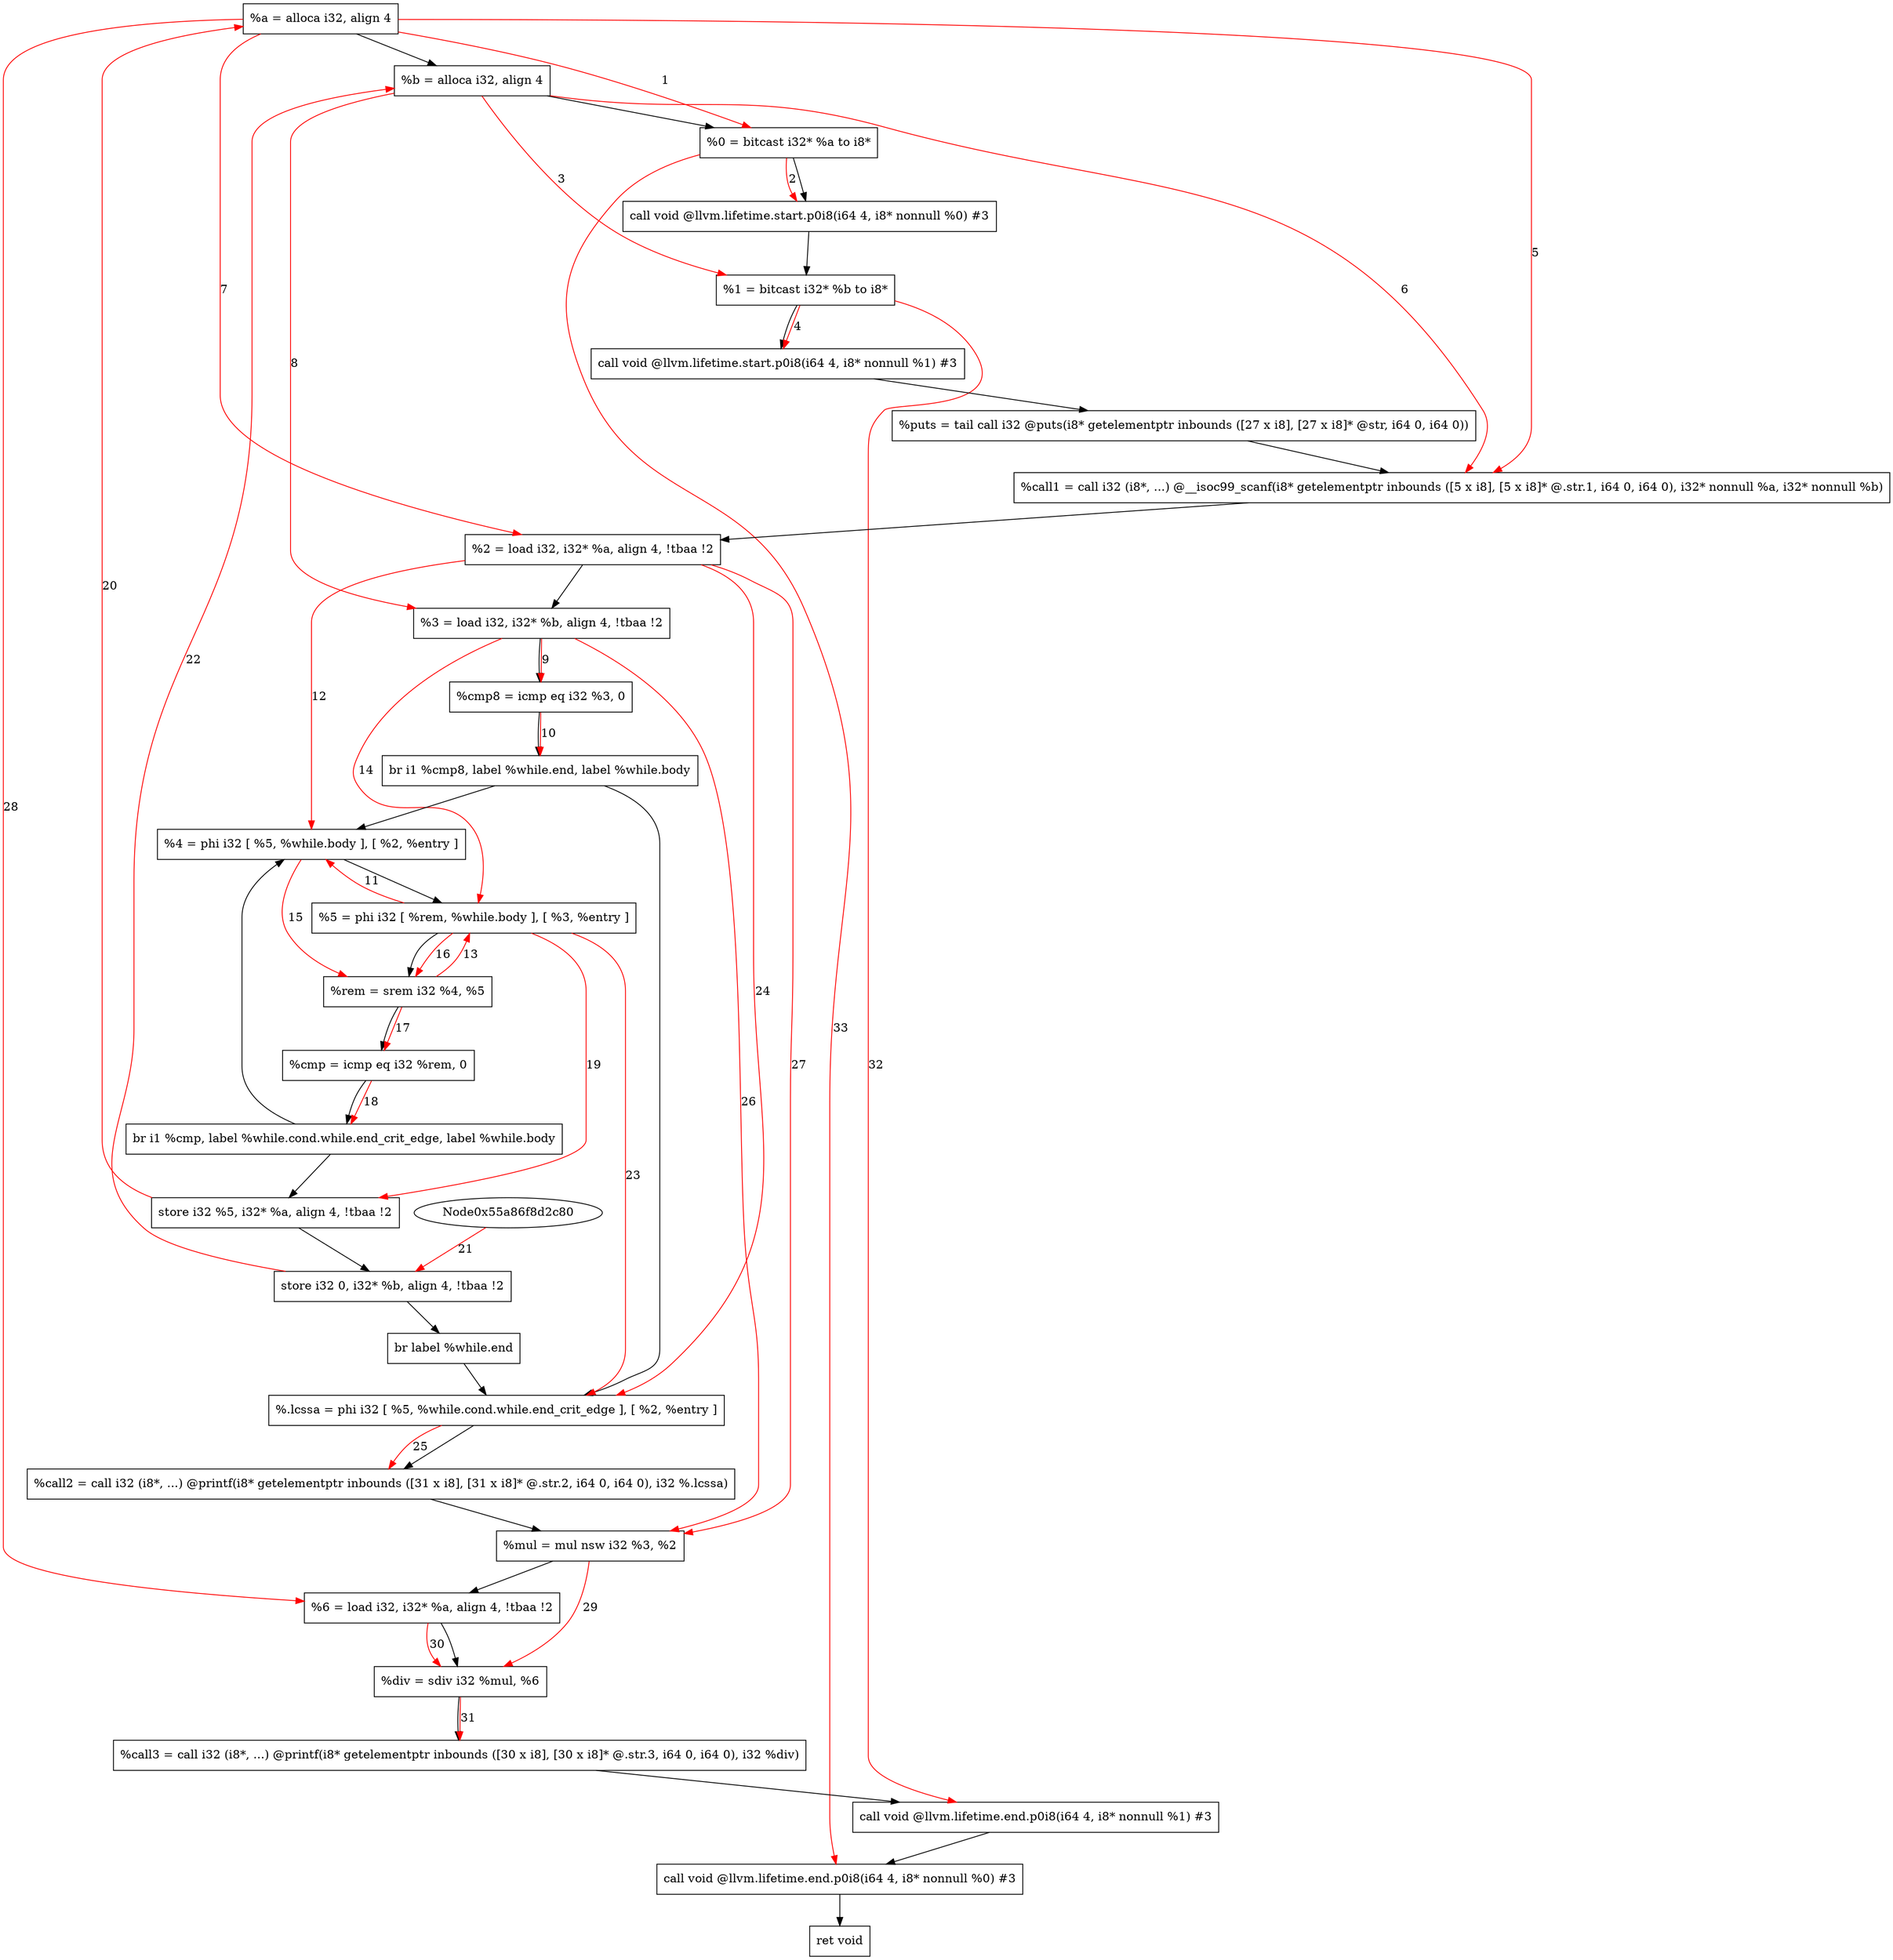 digraph "CDFG for'func' function" {
	Node0x55a86f8d0238[shape=record, label="  %a = alloca i32, align 4"]
	Node0x55a86f8d08f8[shape=record, label="  %b = alloca i32, align 4"]
	Node0x55a86f8d0978[shape=record, label="  %0 = bitcast i32* %a to i8*"]
	Node0x55a86f8d0dd8[shape=record, label="  call void @llvm.lifetime.start.p0i8(i64 4, i8* nonnull %0) #3"]
	Node0x55a86f8d0eb8[shape=record, label="  %1 = bitcast i32* %b to i8*"]
	Node0x55a86f8d0fb8[shape=record, label="  call void @llvm.lifetime.start.p0i8(i64 4, i8* nonnull %1) #3"]
	Node0x55a86f8d1380[shape=record, label="  %puts = tail call i32 @puts(i8* getelementptr inbounds ([27 x i8], [27 x i8]* @str, i64 0, i64 0))"]
	Node0x55a86f8d1630[shape=record, label="  %call1 = call i32 (i8*, ...) @__isoc99_scanf(i8* getelementptr inbounds ([5 x i8], [5 x i8]* @.str.1, i64 0, i64 0), i32* nonnull %a, i32* nonnull %b)"]
	Node0x55a86f8d16e8[shape=record, label="  %2 = load i32, i32* %a, align 4, !tbaa !2"]
	Node0x55a86f8d2628[shape=record, label="  %3 = load i32, i32* %b, align 4, !tbaa !2"]
	Node0x55a86f8d2ce0[shape=record, label="  %cmp8 = icmp eq i32 %3, 0"]
	Node0x55a86f865468[shape=record, label="  br i1 %cmp8, label %while.end, label %while.body"]
	Node0x55a86f8d2f58[shape=record, label="  %4 = phi i32 [ %5, %while.body ], [ %2, %entry ]"]
	Node0x55a86f8d3068[shape=record, label="  %5 = phi i32 [ %rem, %while.body ], [ %3, %entry ]"]
	Node0x55a86f8d3130[shape=record, label="  %rem = srem i32 %4, %5"]
	Node0x55a86f8d31a0[shape=record, label="  %cmp = icmp eq i32 %rem, 0"]
	Node0x55a86f865588[shape=record, label="  br i1 %cmp, label %while.cond.while.end_crit_edge, label %while.body"]
	Node0x55a86f8d32b0[shape=record, label="  store i32 %5, i32* %a, align 4, !tbaa !2"]
	Node0x55a86f8d3330[shape=record, label="  store i32 0, i32* %b, align 4, !tbaa !2"]
	Node0x55a86f8d2e98[shape=record, label="  br label %while.end"]
	Node0x55a86f8d3388[shape=record, label="  %.lcssa = phi i32 [ %5, %while.cond.while.end_crit_edge ], [ %2, %entry ]"]
	Node0x55a86f8d35b8[shape=record, label="  %call2 = call i32 (i8*, ...) @printf(i8* getelementptr inbounds ([31 x i8], [31 x i8]* @.str.2, i64 0, i64 0), i32 %.lcssa)"]
	Node0x55a86f8d3850[shape=record, label="  %mul = mul nsw i32 %3, %2"]
	Node0x55a86f8d38c8[shape=record, label="  %6 = load i32, i32* %a, align 4, !tbaa !2"]
	Node0x55a86f8d3940[shape=record, label="  %div = sdiv i32 %mul, %6"]
	Node0x55a86f8d3a88[shape=record, label="  %call3 = call i32 (i8*, ...) @printf(i8* getelementptr inbounds ([30 x i8], [30 x i8]* @.str.3, i64 0, i64 0), i32 %div)"]
	Node0x55a86f8d3cf8[shape=record, label="  call void @llvm.lifetime.end.p0i8(i64 4, i8* nonnull %1) #3"]
	Node0x55a86f8d3e58[shape=record, label="  call void @llvm.lifetime.end.p0i8(i64 4, i8* nonnull %0) #3"]
	Node0x55a86f8d3f00[shape=record, label="  ret void"]
	Node0x55a86f8d0238 -> Node0x55a86f8d08f8
	Node0x55a86f8d08f8 -> Node0x55a86f8d0978
	Node0x55a86f8d0978 -> Node0x55a86f8d0dd8
	Node0x55a86f8d0dd8 -> Node0x55a86f8d0eb8
	Node0x55a86f8d0eb8 -> Node0x55a86f8d0fb8
	Node0x55a86f8d0fb8 -> Node0x55a86f8d1380
	Node0x55a86f8d1380 -> Node0x55a86f8d1630
	Node0x55a86f8d1630 -> Node0x55a86f8d16e8
	Node0x55a86f8d16e8 -> Node0x55a86f8d2628
	Node0x55a86f8d2628 -> Node0x55a86f8d2ce0
	Node0x55a86f8d2ce0 -> Node0x55a86f865468
	Node0x55a86f865468 -> Node0x55a86f8d3388
	Node0x55a86f865468 -> Node0x55a86f8d2f58
	Node0x55a86f8d2f58 -> Node0x55a86f8d3068
	Node0x55a86f8d3068 -> Node0x55a86f8d3130
	Node0x55a86f8d3130 -> Node0x55a86f8d31a0
	Node0x55a86f8d31a0 -> Node0x55a86f865588
	Node0x55a86f865588 -> Node0x55a86f8d32b0
	Node0x55a86f865588 -> Node0x55a86f8d2f58
	Node0x55a86f8d32b0 -> Node0x55a86f8d3330
	Node0x55a86f8d3330 -> Node0x55a86f8d2e98
	Node0x55a86f8d2e98 -> Node0x55a86f8d3388
	Node0x55a86f8d3388 -> Node0x55a86f8d35b8
	Node0x55a86f8d35b8 -> Node0x55a86f8d3850
	Node0x55a86f8d3850 -> Node0x55a86f8d38c8
	Node0x55a86f8d38c8 -> Node0x55a86f8d3940
	Node0x55a86f8d3940 -> Node0x55a86f8d3a88
	Node0x55a86f8d3a88 -> Node0x55a86f8d3cf8
	Node0x55a86f8d3cf8 -> Node0x55a86f8d3e58
	Node0x55a86f8d3e58 -> Node0x55a86f8d3f00
edge [color=red]
	Node0x55a86f8d0238 -> Node0x55a86f8d0978[label="1"]
	Node0x55a86f8d0978 -> Node0x55a86f8d0dd8[label="2"]
	Node0x55a86f8d08f8 -> Node0x55a86f8d0eb8[label="3"]
	Node0x55a86f8d0eb8 -> Node0x55a86f8d0fb8[label="4"]
	Node0x55a86f8d0238 -> Node0x55a86f8d1630[label="5"]
	Node0x55a86f8d08f8 -> Node0x55a86f8d1630[label="6"]
	Node0x55a86f8d0238 -> Node0x55a86f8d16e8[label="7"]
	Node0x55a86f8d08f8 -> Node0x55a86f8d2628[label="8"]
	Node0x55a86f8d2628 -> Node0x55a86f8d2ce0[label="9"]
	Node0x55a86f8d2ce0 -> Node0x55a86f865468[label="10"]
	Node0x55a86f8d3068 -> Node0x55a86f8d2f58[label="11"]
	Node0x55a86f8d16e8 -> Node0x55a86f8d2f58[label="12"]
	Node0x55a86f8d3130 -> Node0x55a86f8d3068[label="13"]
	Node0x55a86f8d2628 -> Node0x55a86f8d3068[label="14"]
	Node0x55a86f8d2f58 -> Node0x55a86f8d3130[label="15"]
	Node0x55a86f8d3068 -> Node0x55a86f8d3130[label="16"]
	Node0x55a86f8d3130 -> Node0x55a86f8d31a0[label="17"]
	Node0x55a86f8d31a0 -> Node0x55a86f865588[label="18"]
	Node0x55a86f8d3068 -> Node0x55a86f8d32b0[label="19"]
	Node0x55a86f8d32b0 -> Node0x55a86f8d0238[label="20"]
	Node0x55a86f8d2c80 -> Node0x55a86f8d3330[label="21"]
	Node0x55a86f8d3330 -> Node0x55a86f8d08f8[label="22"]
	Node0x55a86f8d3068 -> Node0x55a86f8d3388[label="23"]
	Node0x55a86f8d16e8 -> Node0x55a86f8d3388[label="24"]
	Node0x55a86f8d3388 -> Node0x55a86f8d35b8[label="25"]
	Node0x55a86f8d2628 -> Node0x55a86f8d3850[label="26"]
	Node0x55a86f8d16e8 -> Node0x55a86f8d3850[label="27"]
	Node0x55a86f8d0238 -> Node0x55a86f8d38c8[label="28"]
	Node0x55a86f8d3850 -> Node0x55a86f8d3940[label="29"]
	Node0x55a86f8d38c8 -> Node0x55a86f8d3940[label="30"]
	Node0x55a86f8d3940 -> Node0x55a86f8d3a88[label="31"]
	Node0x55a86f8d0eb8 -> Node0x55a86f8d3cf8[label="32"]
	Node0x55a86f8d0978 -> Node0x55a86f8d3e58[label="33"]
}
